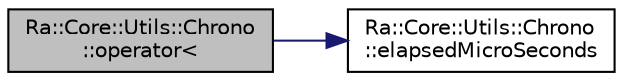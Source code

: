digraph "Ra::Core::Utils::Chrono::operator&lt;"
{
 // INTERACTIVE_SVG=YES
 // LATEX_PDF_SIZE
  edge [fontname="Helvetica",fontsize="10",labelfontname="Helvetica",labelfontsize="10"];
  node [fontname="Helvetica",fontsize="10",shape=record];
  rankdir="LR";
  Node1 [label="Ra::Core::Utils::Chrono\l::operator\<",height=0.2,width=0.4,color="black", fillcolor="grey75", style="filled", fontcolor="black",tooltip="Less operator."];
  Node1 -> Node2 [color="midnightblue",fontsize="10",style="solid",fontname="Helvetica"];
  Node2 [label="Ra::Core::Utils::Chrono\l::elapsedMicroSeconds",height=0.2,width=0.4,color="black", fillcolor="white", style="filled",URL="$classRa_1_1Core_1_1Utils_1_1Chrono.html#a6a0a4f8da02a3205e1c97d4463ad4bb0",tooltip="Return the elapsed time for last call of run in microseconds."];
}
